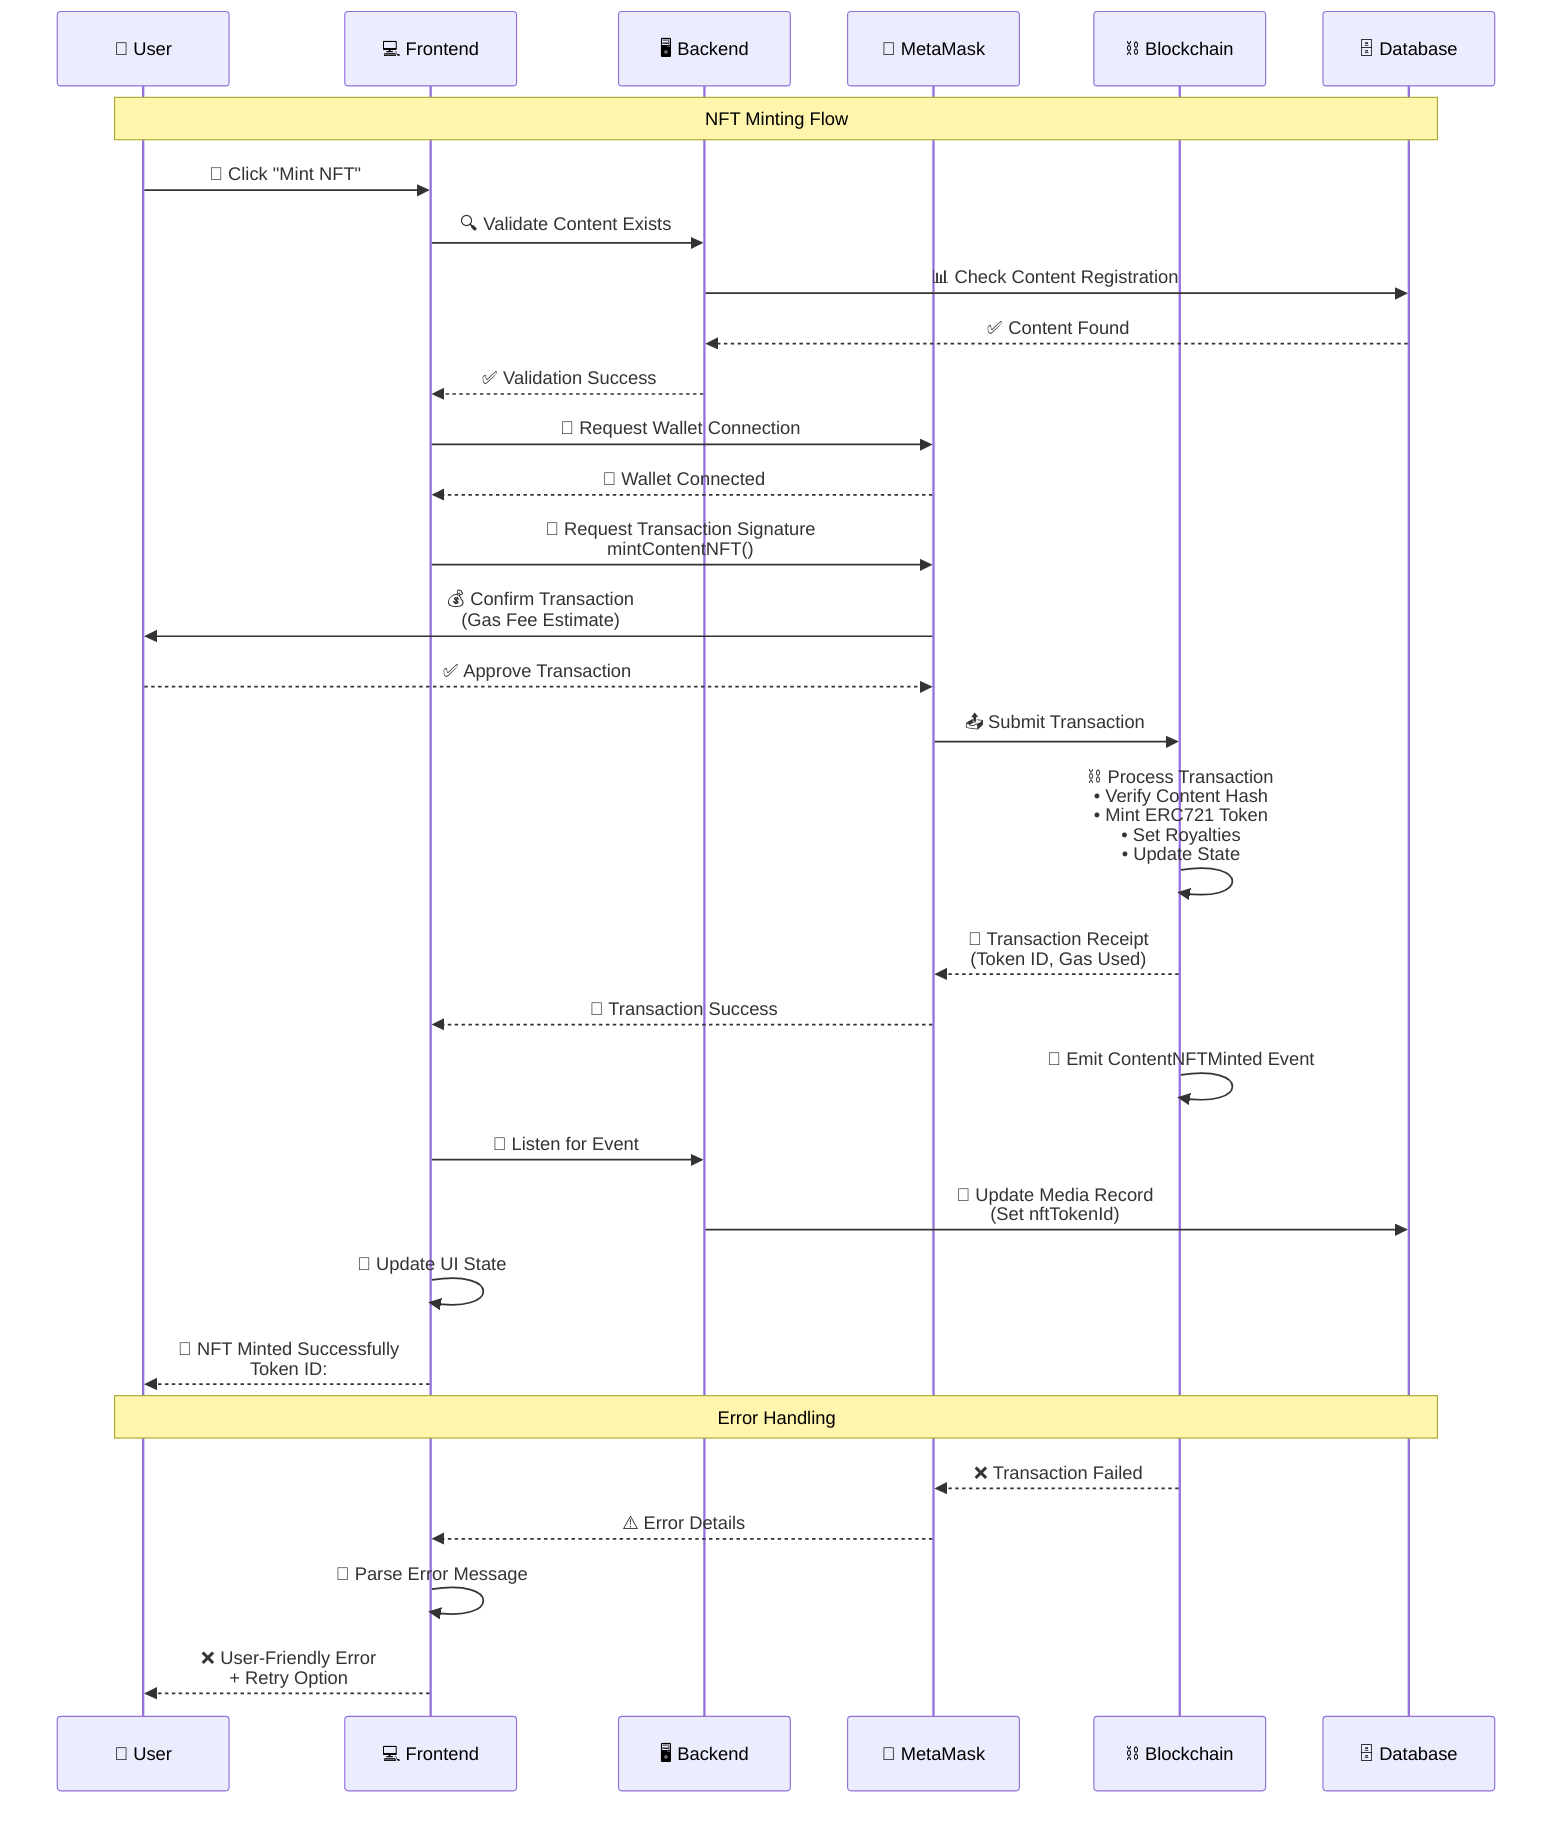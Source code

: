 sequenceDiagram
    participant U as 👤 User
    participant F as 💻 Frontend
    participant B as 🖥️ Backend
    participant W as 🦊 MetaMask
    participant BC as ⛓️ Blockchain
    participant DB as 🗄️ Database
    
    Note over U,DB: NFT Minting Flow
    
    U->>F: 🎨 Click "Mint NFT"
    F->>B: 🔍 Validate Content Exists
    B->>DB: 📊 Check Content Registration
    DB-->>B: ✅ Content Found
    B-->>F: ✅ Validation Success
    
    F->>W: 🔗 Request Wallet Connection
    W-->>F: 🔑 Wallet Connected
    
    F->>W: 📝 Request Transaction Signature<br/>mintContentNFT()
    W->>U: 💰 Confirm Transaction<br/>(Gas Fee Estimate)
    U-->>W: ✅ Approve Transaction
    
    W->>BC: 📤 Submit Transaction
    BC->>BC: ⛓️ Process Transaction<br/>• Verify Content Hash<br/>• Mint ERC721 Token<br/>• Set Royalties<br/>• Update State
    
    BC-->>W: 📄 Transaction Receipt<br/>(Token ID, Gas Used)
    W-->>F: 🎉 Transaction Success
    
    BC->>BC: 📡 Emit ContentNFTMinted Event
    F->>B: 🔄 Listen for Event
    B->>DB: 💾 Update Media Record<br/>(Set nftTokenId)
    
    F->>F: 🔄 Update UI State
    F-->>U: 🎉 NFT Minted Successfully<br/>Token ID: #123
    
    Note over U,DB: Error Handling
    
    BC-->>W: ❌ Transaction Failed
    W-->>F: ⚠️ Error Details
    F->>F: 🔄 Parse Error Message
    F-->>U: ❌ User-Friendly Error<br/>+ Retry Option